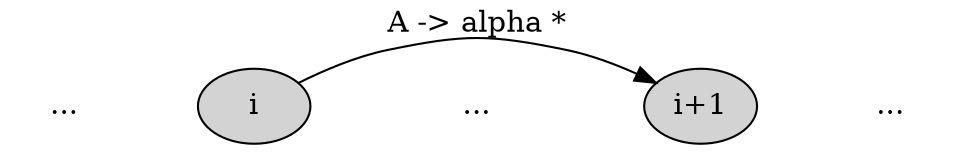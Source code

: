 digraph x {
   rankdir=LR;
   
   /* The nodes */
   {
       node [style=filled, color=black, fillcolor=lightgray];
       1 [label="i"];
       2 [label="i+1"];
   }

   /* The sentence */
   {
       edge [style=invis, weight=100];
       node [shape=plaintext];
       dots1->1->dots2->2->dots3;
       dots1 [label="..."];
       dots2 [label="..."];
       dots3 [label="..."];
   }
   
   /* Edges */
   {
       1->2 [label="A -> alpha *"];
   }

}
